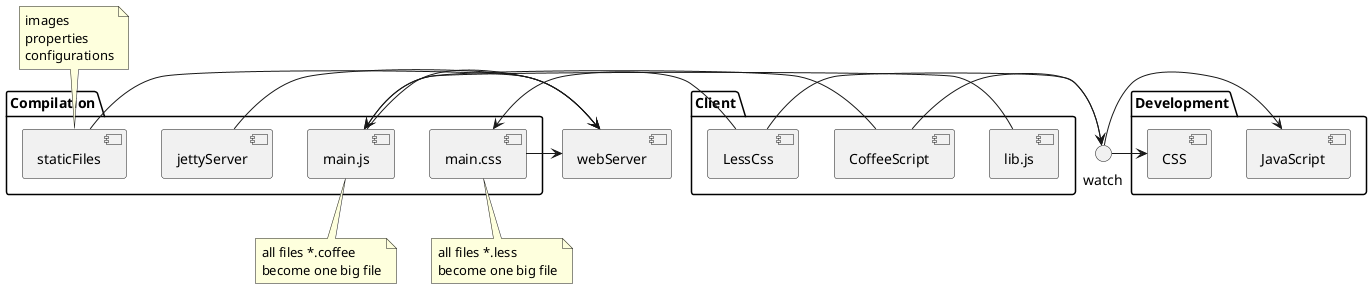 @startuml

    package "Client"{
        [CoffeeScript]
        [LessCss]
        [lib.js]
    }


    package "Development" {
        [JavaScript]
        [CSS]

    }

    [webServer]

    package "Compilation" {
        [main.js]->[webServer]
        [main.css]->[webServer]
        [jettyServer]->[webServer]
        [staticFiles]->[webServer]
    }
    [lib.js]  ->  [main.js]
    [CoffeeScript] ->  [main.js]
    [LessCss] ->  [main.css]
    [CoffeeScript] -> watch
     watch-> [JavaScript]
    [LessCss] -> watch
     watch-> [CSS]



    note top of [staticFiles]
        images
        properties
        configurations
    end note

    note bottom of [main.js]
        all files *.coffee
        become one big file
    end note

    note bottom of [main.css]
        all files *.less
        become one big file
    end note

@enduml

